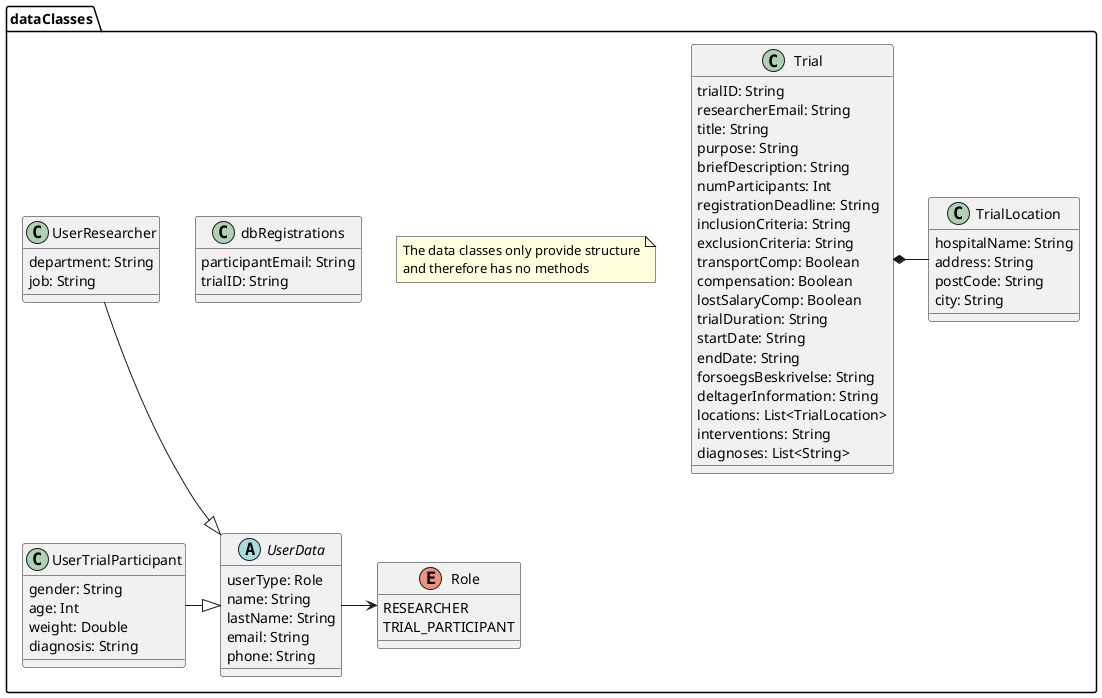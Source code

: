 @startuml
'https://plantuml.com/class-diagram

package dataClasses {

    note "The data classes only provide structure\nand therefore has no methods" as note1

    enum Role {
        RESEARCHER
        TRIAL_PARTICIPANT
    }
    class Trial {
            trialID: String
            researcherEmail: String
            title: String
            purpose: String
            briefDescription: String
            numParticipants: Int
            registrationDeadline: String
            inclusionCriteria: String
            exclusionCriteria: String
            transportComp: Boolean
            compensation: Boolean
            lostSalaryComp: Boolean
            trialDuration: String
            startDate: String
            endDate: String
            forsoegsBeskrivelse: String
            deltagerInformation: String
            locations: List<TrialLocation>
            interventions: String
            diagnoses: List<String>
    }
    class TrialLocation {
            hospitalName: String
            address: String
            postCode: String
            city: String
    }

    class dbRegistrations {
        participantEmail: String
        trialID: String
    }

    abstract class UserData {
        userType: Role
        name: String
        lastName: String
        email: String
        phone: String
    }

    class UserTrialParticipant {
        gender: String
        age: Int
        weight: Double
        diagnosis: String
    }

    class UserResearcher {
        department: String
        job: String
    }

}

'dataClass package
UserTrialParticipant -|> UserData
UserResearcher --|> UserData
UserData -> Role
Trial *- TrialLocation

@enduml